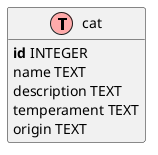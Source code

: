 @startuml

!define Table(name,desc) class name as "desc" << (T,#FFAAAA) >>
!define primary_key(x) <b>x</b>
!define unique(x) <color:green>x</color>
!define not_null(x) <u>x</u>

hide methods
hide stereotypes

' entities

Table(Cat, "cat") {
primary_key(id) INTEGER
name TEXT
description TEXT
temperament TEXT
origin TEXT
}


@enduml
